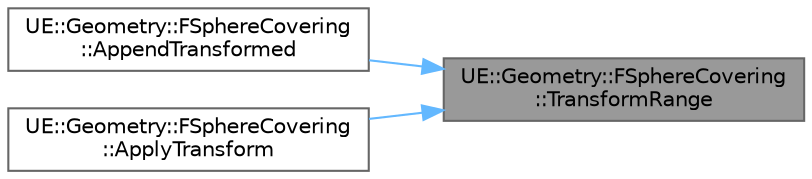 digraph "UE::Geometry::FSphereCovering::TransformRange"
{
 // INTERACTIVE_SVG=YES
 // LATEX_PDF_SIZE
  bgcolor="transparent";
  edge [fontname=Helvetica,fontsize=10,labelfontname=Helvetica,labelfontsize=10];
  node [fontname=Helvetica,fontsize=10,shape=box,height=0.2,width=0.4];
  rankdir="RL";
  Node1 [id="Node000001",label="UE::Geometry::FSphereCovering\l::TransformRange",height=0.2,width=0.4,color="gray40", fillcolor="grey60", style="filled", fontcolor="black",tooltip=" "];
  Node1 -> Node2 [id="edge1_Node000001_Node000002",dir="back",color="steelblue1",style="solid",tooltip=" "];
  Node2 [id="Node000002",label="UE::Geometry::FSphereCovering\l::AppendTransformed",height=0.2,width=0.4,color="grey40", fillcolor="white", style="filled",URL="$de/d7b/classUE_1_1Geometry_1_1FSphereCovering.html#a692fff5b1e62a546c1e0815886077ddf",tooltip=" "];
  Node1 -> Node3 [id="edge2_Node000001_Node000003",dir="back",color="steelblue1",style="solid",tooltip=" "];
  Node3 [id="Node000003",label="UE::Geometry::FSphereCovering\l::ApplyTransform",height=0.2,width=0.4,color="grey40", fillcolor="white", style="filled",URL="$de/d7b/classUE_1_1Geometry_1_1FSphereCovering.html#ab37e1b12fae178703e704fc1b8ab20fe",tooltip=" "];
}
